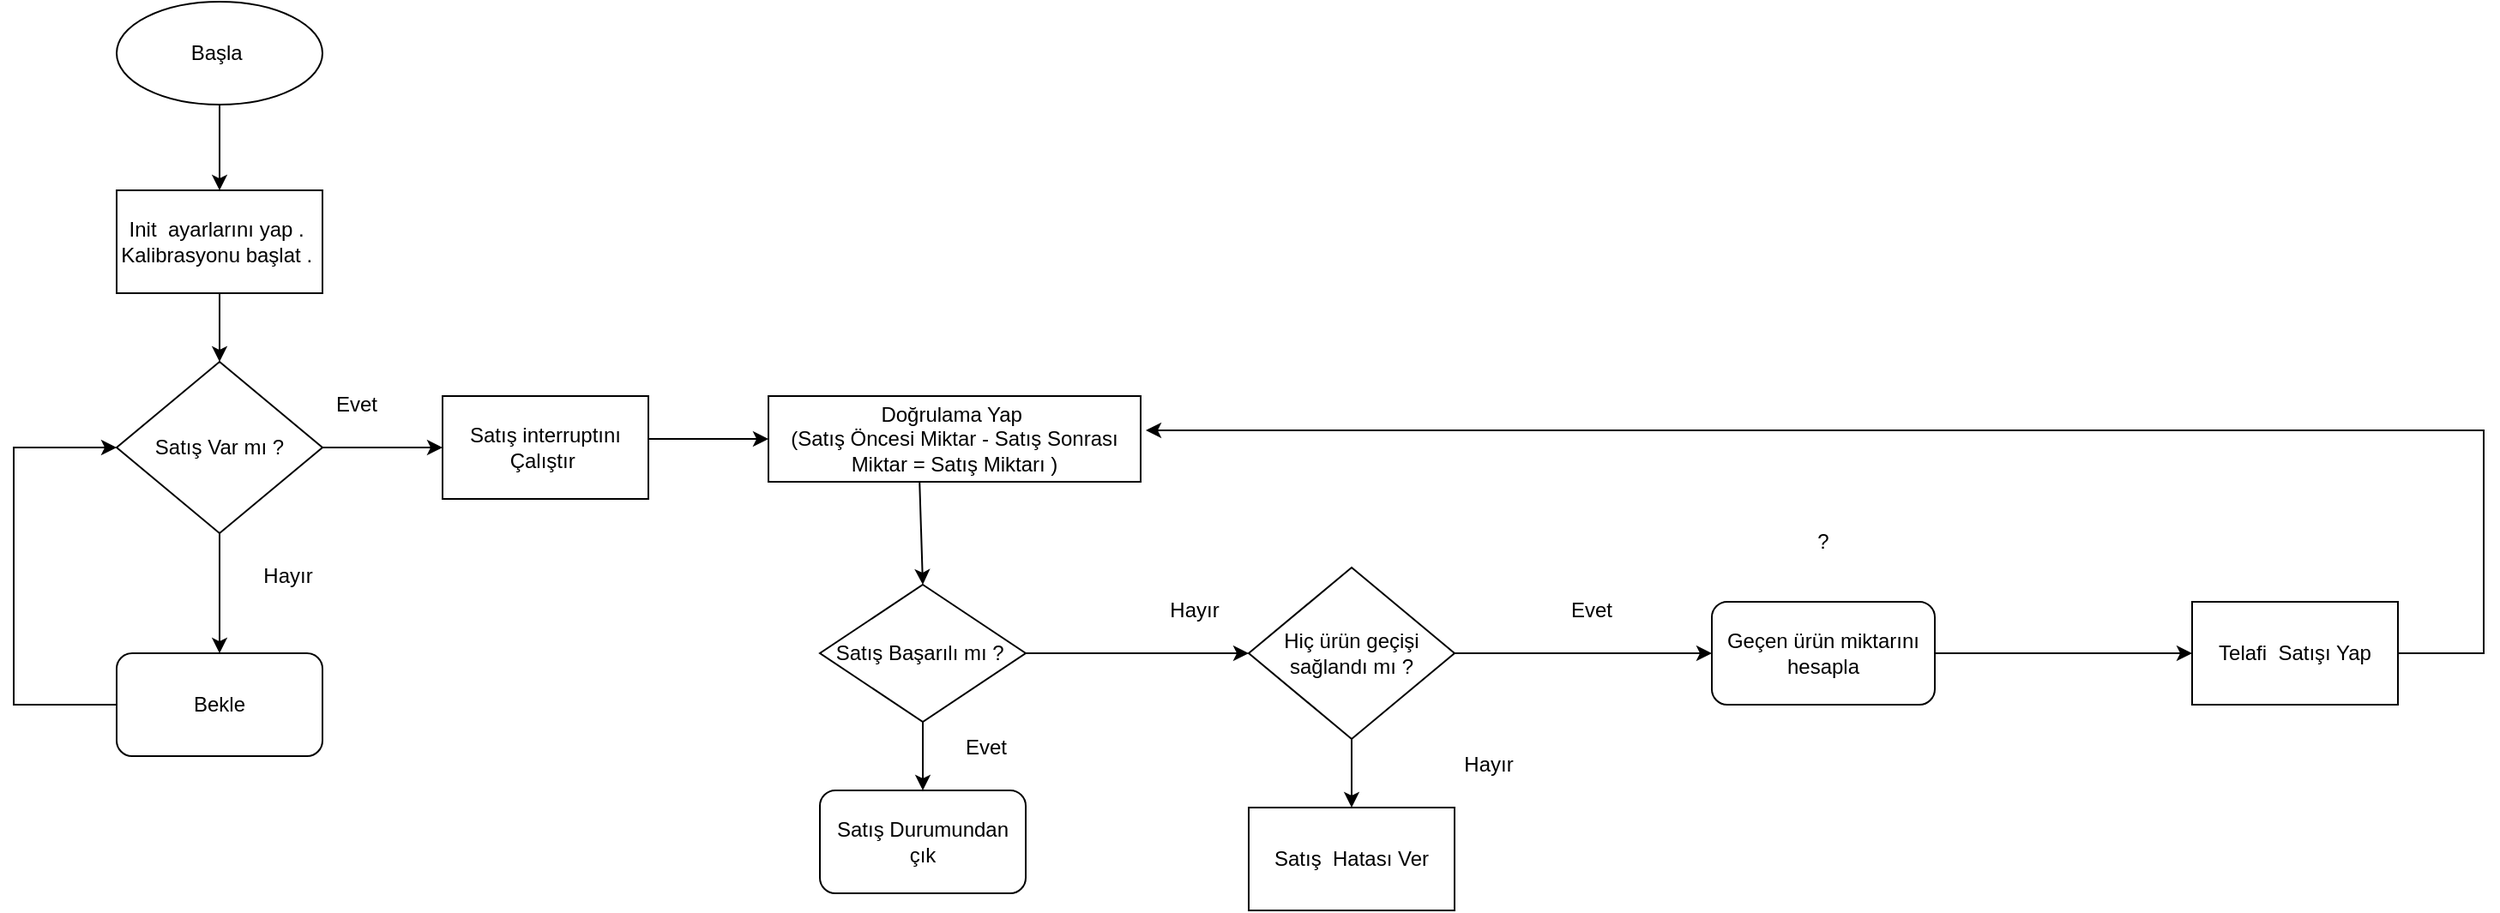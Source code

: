 <mxfile version="20.5.1" type="github">
  <diagram id="C5RBs43oDa-KdzZeNtuy" name="Page-1">
    <mxGraphModel dx="4281" dy="1500" grid="1" gridSize="10" guides="1" tooltips="1" connect="1" arrows="1" fold="1" page="1" pageScale="1" pageWidth="1654" pageHeight="2336" math="0" shadow="0">
      <root>
        <mxCell id="WIyWlLk6GJQsqaUBKTNV-0" />
        <mxCell id="WIyWlLk6GJQsqaUBKTNV-1" parent="WIyWlLk6GJQsqaUBKTNV-0" />
        <mxCell id="6-PGRD4vN4O86Qc10RXO-2" value="Başla&amp;nbsp;" style="ellipse;whiteSpace=wrap;html=1;" vertex="1" parent="WIyWlLk6GJQsqaUBKTNV-1">
          <mxGeometry x="-1540" y="170" width="120" height="60" as="geometry" />
        </mxCell>
        <mxCell id="6-PGRD4vN4O86Qc10RXO-3" value="" style="endArrow=classic;html=1;rounded=0;exitX=0.5;exitY=1;exitDx=0;exitDy=0;entryX=0.5;entryY=0;entryDx=0;entryDy=0;" edge="1" parent="WIyWlLk6GJQsqaUBKTNV-1" source="6-PGRD4vN4O86Qc10RXO-2" target="6-PGRD4vN4O86Qc10RXO-4">
          <mxGeometry width="50" height="50" relative="1" as="geometry">
            <mxPoint x="-1420" y="490" as="sourcePoint" />
            <mxPoint x="-1480" y="270" as="targetPoint" />
          </mxGeometry>
        </mxCell>
        <mxCell id="6-PGRD4vN4O86Qc10RXO-4" value="Init&amp;nbsp; ayarlarını yap .&amp;nbsp;&lt;br&gt;Kalibrasyonu başlat .&amp;nbsp;" style="rounded=0;whiteSpace=wrap;html=1;" vertex="1" parent="WIyWlLk6GJQsqaUBKTNV-1">
          <mxGeometry x="-1540" y="280" width="120" height="60" as="geometry" />
        </mxCell>
        <mxCell id="6-PGRD4vN4O86Qc10RXO-5" value="Satış Var mı ?" style="rhombus;whiteSpace=wrap;html=1;" vertex="1" parent="WIyWlLk6GJQsqaUBKTNV-1">
          <mxGeometry x="-1540" y="380" width="120" height="100" as="geometry" />
        </mxCell>
        <mxCell id="6-PGRD4vN4O86Qc10RXO-6" value="" style="endArrow=classic;html=1;rounded=0;exitX=0.5;exitY=1;exitDx=0;exitDy=0;entryX=0.5;entryY=0;entryDx=0;entryDy=0;" edge="1" parent="WIyWlLk6GJQsqaUBKTNV-1" source="6-PGRD4vN4O86Qc10RXO-4" target="6-PGRD4vN4O86Qc10RXO-5">
          <mxGeometry width="50" height="50" relative="1" as="geometry">
            <mxPoint x="-1420" y="480" as="sourcePoint" />
            <mxPoint x="-1370" y="430" as="targetPoint" />
          </mxGeometry>
        </mxCell>
        <mxCell id="6-PGRD4vN4O86Qc10RXO-8" value="Doğrulama Yap&amp;nbsp;&lt;br&gt;(Satış Öncesi Miktar - Satış Sonrası Miktar = Satış Miktarı )" style="rounded=0;whiteSpace=wrap;html=1;" vertex="1" parent="WIyWlLk6GJQsqaUBKTNV-1">
          <mxGeometry x="-1160" y="400" width="217" height="50" as="geometry" />
        </mxCell>
        <mxCell id="6-PGRD4vN4O86Qc10RXO-9" value="Evet&lt;br&gt;" style="text;html=1;strokeColor=none;fillColor=none;align=center;verticalAlign=middle;whiteSpace=wrap;rounded=0;" vertex="1" parent="WIyWlLk6GJQsqaUBKTNV-1">
          <mxGeometry x="-1430" y="390" width="60" height="30" as="geometry" />
        </mxCell>
        <mxCell id="6-PGRD4vN4O86Qc10RXO-12" style="edgeStyle=orthogonalEdgeStyle;rounded=0;orthogonalLoop=1;jettySize=auto;html=1;exitX=1;exitY=0.5;exitDx=0;exitDy=0;" edge="1" parent="WIyWlLk6GJQsqaUBKTNV-1" source="6-PGRD4vN4O86Qc10RXO-5" target="6-PGRD4vN4O86Qc10RXO-11">
          <mxGeometry relative="1" as="geometry">
            <mxPoint x="-1400" y="470" as="sourcePoint" />
            <Array as="points">
              <mxPoint x="-1350" y="430" />
            </Array>
          </mxGeometry>
        </mxCell>
        <mxCell id="6-PGRD4vN4O86Qc10RXO-11" value="Satış interruptını Çalıştır&amp;nbsp;" style="rounded=0;whiteSpace=wrap;html=1;" vertex="1" parent="WIyWlLk6GJQsqaUBKTNV-1">
          <mxGeometry x="-1350" y="400" width="120" height="60" as="geometry" />
        </mxCell>
        <mxCell id="6-PGRD4vN4O86Qc10RXO-15" style="edgeStyle=orthogonalEdgeStyle;rounded=0;orthogonalLoop=1;jettySize=auto;html=1;entryX=0;entryY=0.5;entryDx=0;entryDy=0;" edge="1" parent="WIyWlLk6GJQsqaUBKTNV-1" target="6-PGRD4vN4O86Qc10RXO-8">
          <mxGeometry relative="1" as="geometry">
            <mxPoint x="-1230" y="425" as="sourcePoint" />
            <mxPoint x="-1200" y="430" as="targetPoint" />
            <Array as="points">
              <mxPoint x="-1230" y="425" />
            </Array>
          </mxGeometry>
        </mxCell>
        <mxCell id="6-PGRD4vN4O86Qc10RXO-20" value="Satış Başarılı mı ?&amp;nbsp;" style="rhombus;whiteSpace=wrap;html=1;" vertex="1" parent="WIyWlLk6GJQsqaUBKTNV-1">
          <mxGeometry x="-1130" y="510" width="120" height="80" as="geometry" />
        </mxCell>
        <mxCell id="6-PGRD4vN4O86Qc10RXO-24" value="" style="endArrow=classic;html=1;rounded=0;exitX=0.406;exitY=1;exitDx=0;exitDy=0;exitPerimeter=0;entryX=0.5;entryY=0;entryDx=0;entryDy=0;" edge="1" parent="WIyWlLk6GJQsqaUBKTNV-1" source="6-PGRD4vN4O86Qc10RXO-8" target="6-PGRD4vN4O86Qc10RXO-20">
          <mxGeometry width="50" height="50" relative="1" as="geometry">
            <mxPoint x="-1100" y="520" as="sourcePoint" />
            <mxPoint x="-1070" y="500" as="targetPoint" />
          </mxGeometry>
        </mxCell>
        <mxCell id="6-PGRD4vN4O86Qc10RXO-25" value="Satış Durumundan çık" style="rounded=1;whiteSpace=wrap;html=1;" vertex="1" parent="WIyWlLk6GJQsqaUBKTNV-1">
          <mxGeometry x="-1130" y="630" width="120" height="60" as="geometry" />
        </mxCell>
        <mxCell id="6-PGRD4vN4O86Qc10RXO-26" value="" style="endArrow=classic;html=1;rounded=0;entryX=0.5;entryY=0;entryDx=0;entryDy=0;exitX=0.5;exitY=1;exitDx=0;exitDy=0;" edge="1" parent="WIyWlLk6GJQsqaUBKTNV-1" target="6-PGRD4vN4O86Qc10RXO-25">
          <mxGeometry width="50" height="50" relative="1" as="geometry">
            <mxPoint x="-1070" y="590.0" as="sourcePoint" />
            <mxPoint x="-1130" y="550" as="targetPoint" />
          </mxGeometry>
        </mxCell>
        <mxCell id="6-PGRD4vN4O86Qc10RXO-27" value="Evet&lt;br&gt;" style="text;html=1;strokeColor=none;fillColor=none;align=center;verticalAlign=middle;whiteSpace=wrap;rounded=0;" vertex="1" parent="WIyWlLk6GJQsqaUBKTNV-1">
          <mxGeometry x="-1063" y="590" width="60" height="30" as="geometry" />
        </mxCell>
        <mxCell id="6-PGRD4vN4O86Qc10RXO-28" value="" style="endArrow=classic;html=1;rounded=0;exitX=1;exitY=0.5;exitDx=0;exitDy=0;entryX=0;entryY=0.5;entryDx=0;entryDy=0;" edge="1" parent="WIyWlLk6GJQsqaUBKTNV-1" source="6-PGRD4vN4O86Qc10RXO-20" target="6-PGRD4vN4O86Qc10RXO-31">
          <mxGeometry width="50" height="50" relative="1" as="geometry">
            <mxPoint x="-960" y="670" as="sourcePoint" />
            <mxPoint x="-950" y="550" as="targetPoint" />
          </mxGeometry>
        </mxCell>
        <mxCell id="6-PGRD4vN4O86Qc10RXO-30" value="Hayır" style="text;html=1;strokeColor=none;fillColor=none;align=center;verticalAlign=middle;whiteSpace=wrap;rounded=0;" vertex="1" parent="WIyWlLk6GJQsqaUBKTNV-1">
          <mxGeometry x="-943" y="510" width="63" height="30" as="geometry" />
        </mxCell>
        <mxCell id="6-PGRD4vN4O86Qc10RXO-31" value="Hiç ürün geçişi sağlandı mı ?" style="rhombus;whiteSpace=wrap;html=1;" vertex="1" parent="WIyWlLk6GJQsqaUBKTNV-1">
          <mxGeometry x="-880" y="500" width="120" height="100" as="geometry" />
        </mxCell>
        <mxCell id="6-PGRD4vN4O86Qc10RXO-33" value="" style="endArrow=classic;html=1;rounded=0;exitX=1;exitY=0.5;exitDx=0;exitDy=0;entryX=0;entryY=0.5;entryDx=0;entryDy=0;" edge="1" parent="WIyWlLk6GJQsqaUBKTNV-1" source="6-PGRD4vN4O86Qc10RXO-31" target="6-PGRD4vN4O86Qc10RXO-35">
          <mxGeometry width="50" height="50" relative="1" as="geometry">
            <mxPoint x="-940" y="690" as="sourcePoint" />
            <mxPoint x="-760" y="550" as="targetPoint" />
          </mxGeometry>
        </mxCell>
        <mxCell id="6-PGRD4vN4O86Qc10RXO-34" value="Evet&lt;br&gt;" style="text;html=1;strokeColor=none;fillColor=none;align=center;verticalAlign=middle;whiteSpace=wrap;rounded=0;" vertex="1" parent="WIyWlLk6GJQsqaUBKTNV-1">
          <mxGeometry x="-710" y="510" width="60" height="30" as="geometry" />
        </mxCell>
        <mxCell id="6-PGRD4vN4O86Qc10RXO-35" value="Geçen ürün miktarını hesapla" style="rounded=1;whiteSpace=wrap;html=1;" vertex="1" parent="WIyWlLk6GJQsqaUBKTNV-1">
          <mxGeometry x="-610" y="520" width="130" height="60" as="geometry" />
        </mxCell>
        <mxCell id="6-PGRD4vN4O86Qc10RXO-37" value="" style="endArrow=classic;html=1;rounded=0;exitX=1;exitY=0.5;exitDx=0;exitDy=0;entryX=0;entryY=0.5;entryDx=0;entryDy=0;" edge="1" parent="WIyWlLk6GJQsqaUBKTNV-1" source="6-PGRD4vN4O86Qc10RXO-35" target="6-PGRD4vN4O86Qc10RXO-41">
          <mxGeometry width="50" height="50" relative="1" as="geometry">
            <mxPoint x="-600" y="540" as="sourcePoint" />
            <mxPoint x="-550" y="550" as="targetPoint" />
          </mxGeometry>
        </mxCell>
        <mxCell id="6-PGRD4vN4O86Qc10RXO-41" value="Telafi&amp;nbsp; Satışı Yap" style="rounded=0;whiteSpace=wrap;html=1;" vertex="1" parent="WIyWlLk6GJQsqaUBKTNV-1">
          <mxGeometry x="-330" y="520" width="120" height="60" as="geometry" />
        </mxCell>
        <mxCell id="6-PGRD4vN4O86Qc10RXO-50" value="?" style="text;html=1;strokeColor=none;fillColor=none;align=center;verticalAlign=middle;whiteSpace=wrap;rounded=0;" vertex="1" parent="WIyWlLk6GJQsqaUBKTNV-1">
          <mxGeometry x="-590" y="460" width="90" height="50" as="geometry" />
        </mxCell>
        <mxCell id="6-PGRD4vN4O86Qc10RXO-51" value="" style="endArrow=classic;html=1;rounded=0;exitX=1;exitY=0.5;exitDx=0;exitDy=0;" edge="1" parent="WIyWlLk6GJQsqaUBKTNV-1" source="6-PGRD4vN4O86Qc10RXO-41">
          <mxGeometry width="50" height="50" relative="1" as="geometry">
            <mxPoint x="-710" y="710" as="sourcePoint" />
            <mxPoint x="-940" y="420" as="targetPoint" />
            <Array as="points">
              <mxPoint x="-160" y="550" />
              <mxPoint x="-160" y="480" />
              <mxPoint x="-160" y="420" />
            </Array>
          </mxGeometry>
        </mxCell>
        <mxCell id="6-PGRD4vN4O86Qc10RXO-53" value="Hayır" style="text;html=1;strokeColor=none;fillColor=none;align=center;verticalAlign=middle;whiteSpace=wrap;rounded=0;" vertex="1" parent="WIyWlLk6GJQsqaUBKTNV-1">
          <mxGeometry x="-770" y="600" width="60" height="30" as="geometry" />
        </mxCell>
        <mxCell id="6-PGRD4vN4O86Qc10RXO-58" value="" style="endArrow=classic;html=1;rounded=0;exitX=0.5;exitY=1;exitDx=0;exitDy=0;entryX=0.5;entryY=0;entryDx=0;entryDy=0;" edge="1" parent="WIyWlLk6GJQsqaUBKTNV-1" source="6-PGRD4vN4O86Qc10RXO-5" target="6-PGRD4vN4O86Qc10RXO-75">
          <mxGeometry width="50" height="50" relative="1" as="geometry">
            <mxPoint x="-1580" y="560" as="sourcePoint" />
            <mxPoint x="-1480" y="540" as="targetPoint" />
          </mxGeometry>
        </mxCell>
        <mxCell id="6-PGRD4vN4O86Qc10RXO-59" value="Hayır" style="text;html=1;strokeColor=none;fillColor=none;align=center;verticalAlign=middle;whiteSpace=wrap;rounded=0;" vertex="1" parent="WIyWlLk6GJQsqaUBKTNV-1">
          <mxGeometry x="-1470" y="490" width="60" height="30" as="geometry" />
        </mxCell>
        <mxCell id="6-PGRD4vN4O86Qc10RXO-68" value="" style="endArrow=classic;html=1;rounded=0;exitX=0.5;exitY=1;exitDx=0;exitDy=0;entryX=0.5;entryY=0;entryDx=0;entryDy=0;" edge="1" parent="WIyWlLk6GJQsqaUBKTNV-1" source="6-PGRD4vN4O86Qc10RXO-31" target="6-PGRD4vN4O86Qc10RXO-71">
          <mxGeometry width="50" height="50" relative="1" as="geometry">
            <mxPoint x="-750" y="640" as="sourcePoint" />
            <mxPoint x="-820" y="630" as="targetPoint" />
          </mxGeometry>
        </mxCell>
        <mxCell id="6-PGRD4vN4O86Qc10RXO-71" value="Satış&amp;nbsp; Hatası Ver" style="rounded=0;whiteSpace=wrap;html=1;" vertex="1" parent="WIyWlLk6GJQsqaUBKTNV-1">
          <mxGeometry x="-880" y="640" width="120" height="60" as="geometry" />
        </mxCell>
        <mxCell id="6-PGRD4vN4O86Qc10RXO-75" value="Bekle" style="rounded=1;whiteSpace=wrap;html=1;" vertex="1" parent="WIyWlLk6GJQsqaUBKTNV-1">
          <mxGeometry x="-1540" y="550" width="120" height="60" as="geometry" />
        </mxCell>
        <mxCell id="6-PGRD4vN4O86Qc10RXO-76" value="" style="endArrow=classic;html=1;rounded=0;exitX=0;exitY=0.5;exitDx=0;exitDy=0;entryX=0;entryY=0.5;entryDx=0;entryDy=0;" edge="1" parent="WIyWlLk6GJQsqaUBKTNV-1" source="6-PGRD4vN4O86Qc10RXO-75" target="6-PGRD4vN4O86Qc10RXO-5">
          <mxGeometry width="50" height="50" relative="1" as="geometry">
            <mxPoint x="-1120" y="670" as="sourcePoint" />
            <mxPoint x="-1070" y="620" as="targetPoint" />
            <Array as="points">
              <mxPoint x="-1600" y="580" />
              <mxPoint x="-1600" y="500" />
              <mxPoint x="-1600" y="430" />
            </Array>
          </mxGeometry>
        </mxCell>
      </root>
    </mxGraphModel>
  </diagram>
</mxfile>
